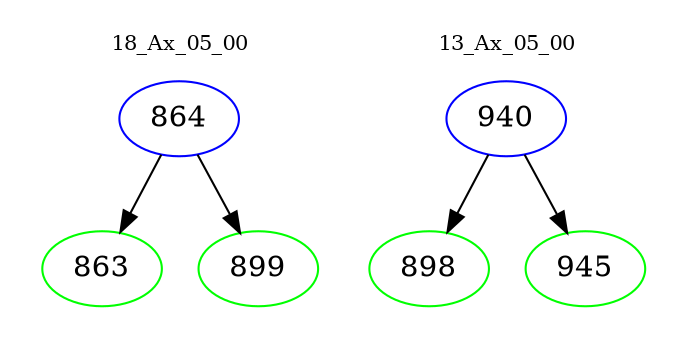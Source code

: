 digraph{
subgraph cluster_0 {
color = white
label = "18_Ax_05_00";
fontsize=10;
T0_864 [label="864", color="blue"]
T0_864 -> T0_863 [color="black"]
T0_863 [label="863", color="green"]
T0_864 -> T0_899 [color="black"]
T0_899 [label="899", color="green"]
}
subgraph cluster_1 {
color = white
label = "13_Ax_05_00";
fontsize=10;
T1_940 [label="940", color="blue"]
T1_940 -> T1_898 [color="black"]
T1_898 [label="898", color="green"]
T1_940 -> T1_945 [color="black"]
T1_945 [label="945", color="green"]
}
}

